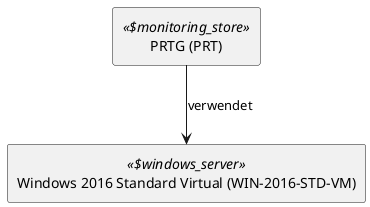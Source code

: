 @startuml
skinparam monochrome true
skinparam componentStyle uml2



show stereotype

rectangle PRTG__F___N_PRT__O_ as "PRTG (PRT)" <<$monitoring_store>> {
}

rectangle Windows__F_2016__F_Standard__F_Virtual__F___N_WIN__S_2016__S_STD__S_VM__O_ as "Windows 2016 Standard Virtual (WIN-2016-STD-VM)" <<$windows_server>> {
}
PRTG__F___N_PRT__O_ -down-> Windows__F_2016__F_Standard__F_Virtual__F___N_WIN__S_2016__S_STD__S_VM__O_ : verwendet 

' Begin Protected Region [[layouting]]

' End Protected Region   [[layouting]]

@enduml
' Actifsource ID=[dc5bfacd-eaac-11e8-88d3-bfc6b992bdec,31e48857-0e1a-11e9-8b4c-f9aec93d8b56,Hash]
